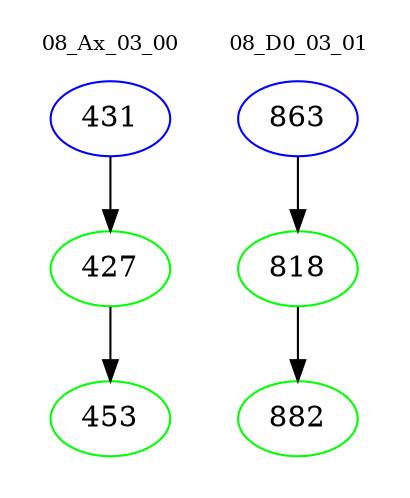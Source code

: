 digraph{
subgraph cluster_0 {
color = white
label = "08_Ax_03_00";
fontsize=10;
T0_431 [label="431", color="blue"]
T0_431 -> T0_427 [color="black"]
T0_427 [label="427", color="green"]
T0_427 -> T0_453 [color="black"]
T0_453 [label="453", color="green"]
}
subgraph cluster_1 {
color = white
label = "08_D0_03_01";
fontsize=10;
T1_863 [label="863", color="blue"]
T1_863 -> T1_818 [color="black"]
T1_818 [label="818", color="green"]
T1_818 -> T1_882 [color="black"]
T1_882 [label="882", color="green"]
}
}
